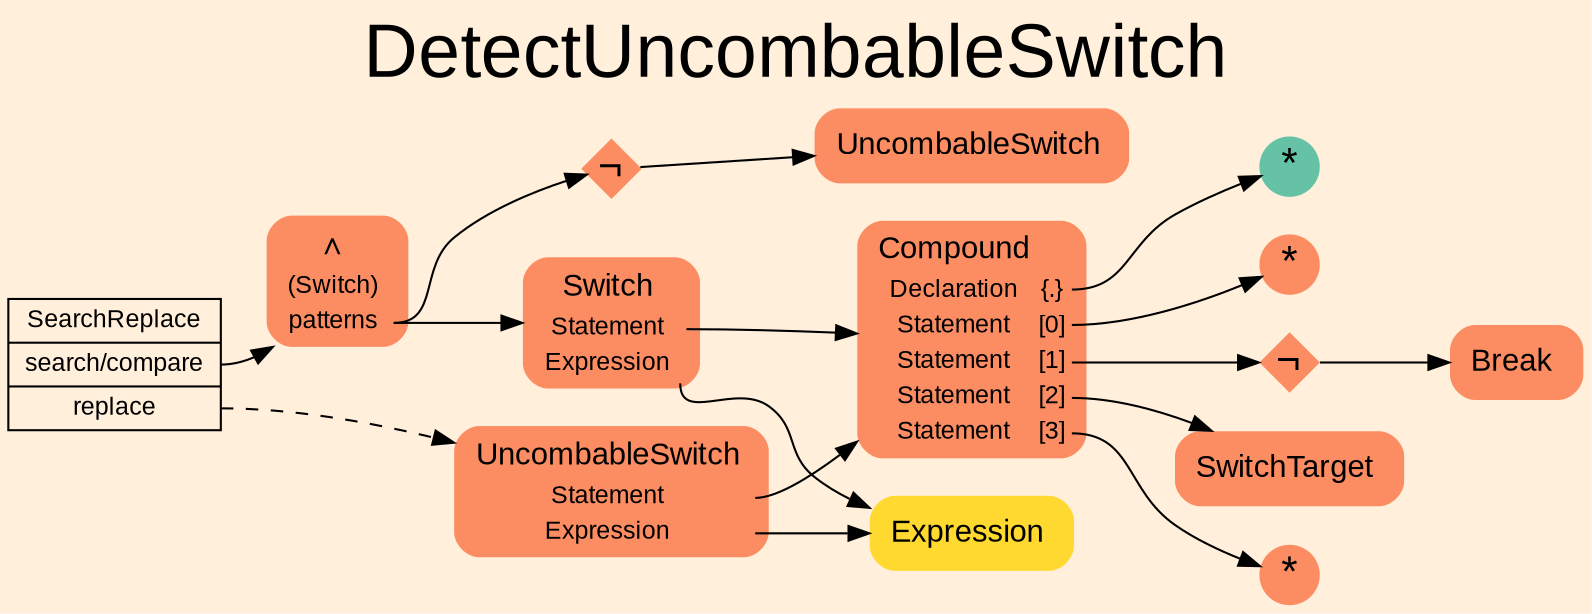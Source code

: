 digraph "DetectUncombableSwitch" {
label = "DetectUncombableSwitch"
labelloc = t
fontsize = "36"
graph [
    rankdir = "LR"
    ranksep = 0.3
    bgcolor = antiquewhite1
    color = black
    fontcolor = black
    fontname = "Arial"
];
node [
    fontname = "Arial"
];
edge [
    fontname = "Arial"
];

// -------------------- transformation figure --------------------
"CR#B-4-10" [
    // -------- block CR#B-4-10 ----------
    shape = "record"
    fillcolor = antiquewhite1
    label = "<fixed> SearchReplace | <port0> search/compare | <port1> replace"
    style = "filled"
    fontsize = "12"
    color = black
    fontcolor = black
];

"#B-2-215" [
    // -------- block #B-2-215 ----------
    shape = "plaintext"
    fillcolor = "/set28/2"
    label = <<TABLE BORDER="0" CELLBORDER="0" CELLSPACING="0">
     <TR><TD><FONT POINT-SIZE="15.0">∧</FONT></TD><TD></TD></TR>
     <TR><TD>(Switch)</TD><TD PORT="port0"></TD></TR>
     <TR><TD>patterns</TD><TD PORT="port1"></TD></TR>
    </TABLE>>
    style = "rounded,filled"
    fontsize = "12"
];

"#B-2-216" [
    // -------- block #B-2-216 ----------
    shape = "diamond"
    fillcolor = "/set28/2"
    label = <¬>
    style = "filled"
    fontsize = "20"
    penwidth = 0.0
    fixedsize = true
    width = 0.4
    height = 0.4
];

"#B-2-217" [
    // -------- block #B-2-217 ----------
    shape = "plaintext"
    fillcolor = "/set28/2"
    label = <<TABLE BORDER="0" CELLBORDER="0" CELLSPACING="0">
     <TR><TD><FONT POINT-SIZE="15.0">UncombableSwitch</FONT></TD><TD></TD></TR>
    </TABLE>>
    style = "rounded,filled"
    fontsize = "12"
];

"#B-2-218" [
    // -------- block #B-2-218 ----------
    shape = "plaintext"
    fillcolor = "/set28/2"
    label = <<TABLE BORDER="0" CELLBORDER="0" CELLSPACING="0">
     <TR><TD><FONT POINT-SIZE="15.0">Switch</FONT></TD><TD></TD></TR>
     <TR><TD>Statement</TD><TD PORT="port0"></TD></TR>
     <TR><TD>Expression</TD><TD PORT="port1"></TD></TR>
    </TABLE>>
    style = "rounded,filled"
    fontsize = "12"
];

"#B-2-220" [
    // -------- block #B-2-220 ----------
    shape = "plaintext"
    fillcolor = "/set28/2"
    label = <<TABLE BORDER="0" CELLBORDER="0" CELLSPACING="0">
     <TR><TD><FONT POINT-SIZE="15.0">Compound</FONT></TD><TD></TD></TR>
     <TR><TD>Declaration</TD><TD PORT="port0">{.}</TD></TR>
     <TR><TD>Statement</TD><TD PORT="port1">[0]</TD></TR>
     <TR><TD>Statement</TD><TD PORT="port2">[1]</TD></TR>
     <TR><TD>Statement</TD><TD PORT="port3">[2]</TD></TR>
     <TR><TD>Statement</TD><TD PORT="port4">[3]</TD></TR>
    </TABLE>>
    style = "rounded,filled"
    fontsize = "12"
];

"#B-2-221" [
    // -------- block #B-2-221 ----------
    shape = "circle"
    fillcolor = "/set28/1"
    label = <*>
    style = "filled"
    fontsize = "20"
    penwidth = 0.0
    fixedsize = true
    width = 0.4
    height = 0.4
];

"#B-2-222" [
    // -------- block #B-2-222 ----------
    shape = "circle"
    fillcolor = "/set28/2"
    label = <*>
    style = "filled"
    fontsize = "20"
    penwidth = 0.0
    fixedsize = true
    width = 0.4
    height = 0.4
];

"#B-2-224" [
    // -------- block #B-2-224 ----------
    shape = "diamond"
    fillcolor = "/set28/2"
    label = <¬>
    style = "filled"
    fontsize = "20"
    penwidth = 0.0
    fixedsize = true
    width = 0.4
    height = 0.4
];

"#B-2-225" [
    // -------- block #B-2-225 ----------
    shape = "plaintext"
    fillcolor = "/set28/2"
    label = <<TABLE BORDER="0" CELLBORDER="0" CELLSPACING="0">
     <TR><TD><FONT POINT-SIZE="15.0">Break</FONT></TD><TD></TD></TR>
    </TABLE>>
    style = "rounded,filled"
    fontsize = "12"
];

"#B-2-226" [
    // -------- block #B-2-226 ----------
    shape = "plaintext"
    fillcolor = "/set28/2"
    label = <<TABLE BORDER="0" CELLBORDER="0" CELLSPACING="0">
     <TR><TD><FONT POINT-SIZE="15.0">SwitchTarget</FONT></TD><TD></TD></TR>
    </TABLE>>
    style = "rounded,filled"
    fontsize = "12"
];

"#B-2-223" [
    // -------- block #B-2-223 ----------
    shape = "circle"
    fillcolor = "/set28/2"
    label = <*>
    style = "filled"
    fontsize = "20"
    penwidth = 0.0
    fixedsize = true
    width = 0.4
    height = 0.4
];

"#B-2-219" [
    // -------- block #B-2-219 ----------
    shape = "plaintext"
    fillcolor = "/set28/6"
    label = <<TABLE BORDER="0" CELLBORDER="0" CELLSPACING="0">
     <TR><TD><FONT POINT-SIZE="15.0">Expression</FONT></TD><TD></TD></TR>
    </TABLE>>
    style = "rounded,filled"
    fontsize = "12"
];

"#B-2-227" [
    // -------- block #B-2-227 ----------
    shape = "plaintext"
    fillcolor = "/set28/2"
    label = <<TABLE BORDER="0" CELLBORDER="0" CELLSPACING="0">
     <TR><TD><FONT POINT-SIZE="15.0">UncombableSwitch</FONT></TD><TD></TD></TR>
     <TR><TD>Statement</TD><TD PORT="port0"></TD></TR>
     <TR><TD>Expression</TD><TD PORT="port1"></TD></TR>
    </TABLE>>
    style = "rounded,filled"
    fontsize = "12"
];

"CR#B-4-10":port0 -> "#B-2-215" [
    color = black
    fontcolor = black
];

"CR#B-4-10":port1 -> "#B-2-227" [
    style="dashed"
    color = black
    fontcolor = black
];

"#B-2-215":port1 -> "#B-2-216" [
    color = black
    fontcolor = black
];

"#B-2-215":port1 -> "#B-2-218" [
    color = black
    fontcolor = black
];

"#B-2-216" -> "#B-2-217" [
    color = black
    fontcolor = black
];

"#B-2-218":port0 -> "#B-2-220" [
    color = black
    fontcolor = black
];

"#B-2-218":port1 -> "#B-2-219" [
    color = black
    fontcolor = black
];

"#B-2-220":port0 -> "#B-2-221" [
    color = black
    fontcolor = black
];

"#B-2-220":port1 -> "#B-2-222" [
    color = black
    fontcolor = black
];

"#B-2-220":port2 -> "#B-2-224" [
    color = black
    fontcolor = black
];

"#B-2-220":port3 -> "#B-2-226" [
    color = black
    fontcolor = black
];

"#B-2-220":port4 -> "#B-2-223" [
    color = black
    fontcolor = black
];

"#B-2-224" -> "#B-2-225" [
    color = black
    fontcolor = black
];

"#B-2-227":port0 -> "#B-2-220" [
    color = black
    fontcolor = black
];

"#B-2-227":port1 -> "#B-2-219" [
    color = black
    fontcolor = black
];


}
